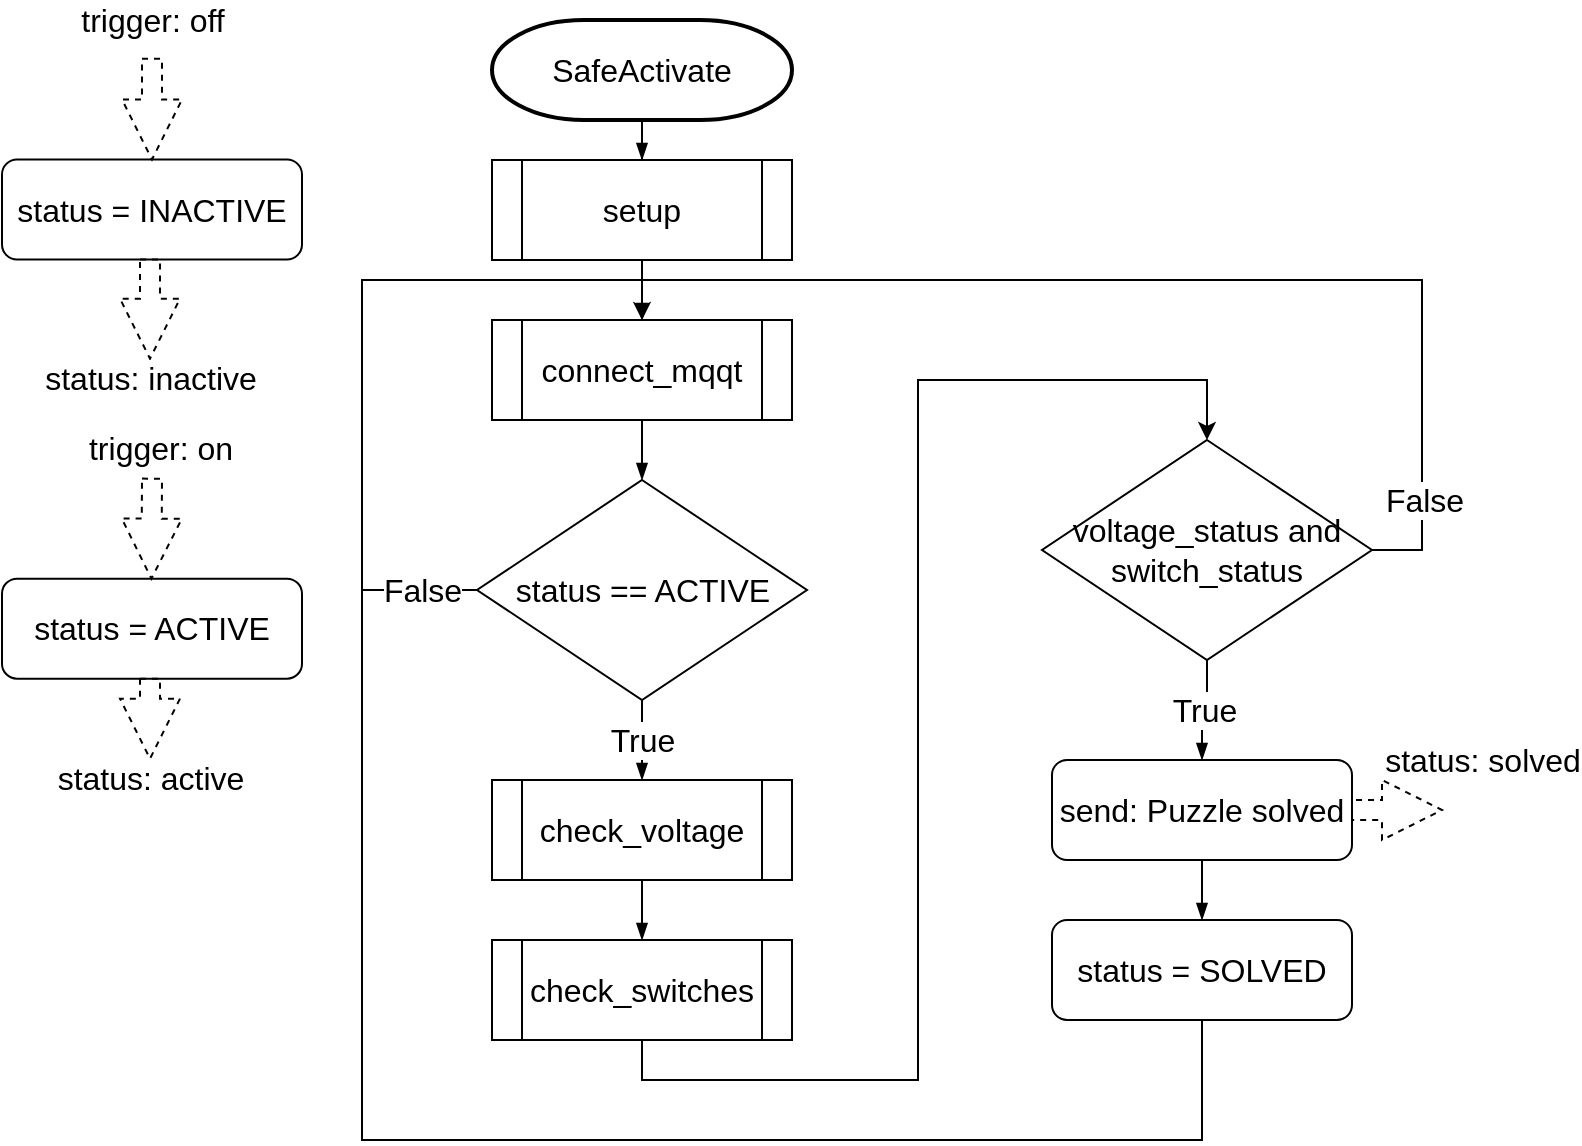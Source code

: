 <mxfile version="12.7.0" type="device"><diagram id="6tefd_5kJcc_NRHggG60" name="Page-1"><mxGraphModel dx="1056" dy="607" grid="1" gridSize="10" guides="1" tooltips="1" connect="1" arrows="1" fold="1" page="1" pageScale="1" pageWidth="827" pageHeight="1169" math="0" shadow="0"><root><mxCell id="0"/><mxCell id="1" parent="0"/><mxCell id="QGJA-A6b7Mg2ODjoHQ2G-20" style="edgeStyle=orthogonalEdgeStyle;rounded=0;orthogonalLoop=1;jettySize=auto;html=1;entryX=0.5;entryY=0;entryDx=0;entryDy=0;endArrow=blockThin;endFill=1;strokeWidth=1;fontSize=16;" parent="1" source="QGJA-A6b7Mg2ODjoHQ2G-1" target="QGJA-A6b7Mg2ODjoHQ2G-3" edge="1"><mxGeometry relative="1" as="geometry"/></mxCell><mxCell id="QGJA-A6b7Mg2ODjoHQ2G-1" value="SafeActivate" style="strokeWidth=2;html=1;shape=mxgraph.flowchart.terminator;whiteSpace=wrap;fontSize=16;" parent="1" vertex="1"><mxGeometry x="275" y="130" width="150" height="50" as="geometry"/></mxCell><mxCell id="QGJA-A6b7Mg2ODjoHQ2G-19" style="edgeStyle=orthogonalEdgeStyle;rounded=0;orthogonalLoop=1;jettySize=auto;html=1;entryX=0.5;entryY=0;entryDx=0;entryDy=0;endArrow=blockThin;endFill=1;strokeWidth=1;fontSize=16;" parent="1" source="QGJA-A6b7Mg2ODjoHQ2G-3" target="QGJA-A6b7Mg2ODjoHQ2G-4" edge="1"><mxGeometry relative="1" as="geometry"/></mxCell><mxCell id="QGJA-A6b7Mg2ODjoHQ2G-3" value="setup" style="shape=process;whiteSpace=wrap;html=1;backgroundOutline=1;fontSize=16;" parent="1" vertex="1"><mxGeometry x="275" y="200" width="150" height="50" as="geometry"/></mxCell><mxCell id="QGJA-A6b7Mg2ODjoHQ2G-24" style="edgeStyle=orthogonalEdgeStyle;rounded=0;orthogonalLoop=1;jettySize=auto;html=1;entryX=0.5;entryY=0;entryDx=0;entryDy=0;endArrow=blockThin;endFill=1;strokeWidth=1;fontSize=16;" parent="1" source="QGJA-A6b7Mg2ODjoHQ2G-4" target="QGJA-A6b7Mg2ODjoHQ2G-5" edge="1"><mxGeometry relative="1" as="geometry"/></mxCell><mxCell id="QGJA-A6b7Mg2ODjoHQ2G-4" value="connect_mqqt" style="shape=process;whiteSpace=wrap;html=1;backgroundOutline=1;fontSize=16;" parent="1" vertex="1"><mxGeometry x="275" y="280" width="150" height="50" as="geometry"/></mxCell><mxCell id="QGJA-A6b7Mg2ODjoHQ2G-6" style="edgeStyle=orthogonalEdgeStyle;rounded=0;orthogonalLoop=1;jettySize=auto;html=1;entryX=0.5;entryY=0;entryDx=0;entryDy=0;fontSize=16;" parent="1" source="QGJA-A6b7Mg2ODjoHQ2G-5" target="QGJA-A6b7Mg2ODjoHQ2G-4" edge="1"><mxGeometry relative="1" as="geometry"><mxPoint x="480" y="280" as="targetPoint"/><Array as="points"><mxPoint x="210" y="415"/><mxPoint x="210" y="260"/><mxPoint x="350" y="260"/></Array></mxGeometry></mxCell><mxCell id="QGJA-A6b7Mg2ODjoHQ2G-7" value="False" style="text;html=1;align=center;verticalAlign=middle;resizable=0;points=[];labelBackgroundColor=#ffffff;fontSize=16;" parent="QGJA-A6b7Mg2ODjoHQ2G-6" vertex="1" connectable="0"><mxGeometry x="-0.278" relative="1" as="geometry"><mxPoint x="30" y="76.62" as="offset"/></mxGeometry></mxCell><mxCell id="QGJA-A6b7Mg2ODjoHQ2G-8" value="True" style="edgeStyle=orthogonalEdgeStyle;rounded=0;orthogonalLoop=1;jettySize=auto;html=1;strokeWidth=1;endFill=1;endArrow=blockThin;fontSize=16;entryX=0.5;entryY=0;entryDx=0;entryDy=0;" parent="1" source="QGJA-A6b7Mg2ODjoHQ2G-5" target="QGJA-A6b7Mg2ODjoHQ2G-9" edge="1"><mxGeometry relative="1" as="geometry"><mxPoint x="350" y="550" as="targetPoint"/><Array as="points"><mxPoint x="350" y="490"/><mxPoint x="350" y="490"/></Array><mxPoint as="offset"/></mxGeometry></mxCell><mxCell id="QGJA-A6b7Mg2ODjoHQ2G-5" value="status == ACTIVE" style="rhombus;whiteSpace=wrap;html=1;fontSize=16;" parent="1" vertex="1"><mxGeometry x="267.5" y="360" width="165" height="110" as="geometry"/></mxCell><mxCell id="QGJA-A6b7Mg2ODjoHQ2G-10" style="edgeStyle=orthogonalEdgeStyle;rounded=0;orthogonalLoop=1;jettySize=auto;html=1;strokeWidth=1;endFill=1;endArrow=blockThin;fontSize=16;entryX=0.5;entryY=0;entryDx=0;entryDy=0;" parent="1" source="QGJA-A6b7Mg2ODjoHQ2G-9" target="QGJA-A6b7Mg2ODjoHQ2G-11" edge="1"><mxGeometry relative="1" as="geometry"><mxPoint x="350" y="650" as="targetPoint"/></mxGeometry></mxCell><mxCell id="QGJA-A6b7Mg2ODjoHQ2G-9" value="check_voltage" style="shape=process;whiteSpace=wrap;html=1;backgroundOutline=1;fontSize=16;" parent="1" vertex="1"><mxGeometry x="275" y="510" width="150" height="50" as="geometry"/></mxCell><mxCell id="oAZJEmQMRNLGd-dJliOc-1" style="edgeStyle=orthogonalEdgeStyle;rounded=0;orthogonalLoop=1;jettySize=auto;html=1;entryX=0.5;entryY=0;entryDx=0;entryDy=0;fontSize=16;" edge="1" parent="1" source="QGJA-A6b7Mg2ODjoHQ2G-11" target="QGJA-A6b7Mg2ODjoHQ2G-12"><mxGeometry relative="1" as="geometry"><Array as="points"><mxPoint x="350" y="660"/><mxPoint x="488" y="660"/><mxPoint x="488" y="310"/><mxPoint x="632" y="310"/></Array></mxGeometry></mxCell><mxCell id="QGJA-A6b7Mg2ODjoHQ2G-11" value="check_switches" style="shape=process;whiteSpace=wrap;html=1;backgroundOutline=1;fontSize=16;" parent="1" vertex="1"><mxGeometry x="275" y="590" width="150" height="50" as="geometry"/></mxCell><mxCell id="QGJA-A6b7Mg2ODjoHQ2G-15" value="True" style="edgeStyle=orthogonalEdgeStyle;rounded=0;orthogonalLoop=1;jettySize=auto;html=1;entryX=0.5;entryY=0;entryDx=0;entryDy=0;strokeWidth=1;endFill=1;endArrow=blockThin;fontSize=16;exitX=0.5;exitY=1;exitDx=0;exitDy=0;" parent="1" source="QGJA-A6b7Mg2ODjoHQ2G-12" target="QGJA-A6b7Mg2ODjoHQ2G-13" edge="1"><mxGeometry relative="1" as="geometry"><Array as="points"/><mxPoint as="offset"/></mxGeometry></mxCell><mxCell id="oAZJEmQMRNLGd-dJliOc-2" style="edgeStyle=orthogonalEdgeStyle;rounded=0;orthogonalLoop=1;jettySize=auto;html=1;exitX=1;exitY=0.5;exitDx=0;exitDy=0;endArrow=none;endFill=0;fontSize=16;" edge="1" parent="1" source="QGJA-A6b7Mg2ODjoHQ2G-12"><mxGeometry relative="1" as="geometry"><mxPoint x="350" y="260" as="targetPoint"/><Array as="points"><mxPoint x="740" y="395"/><mxPoint x="740" y="260"/></Array></mxGeometry></mxCell><mxCell id="oAZJEmQMRNLGd-dJliOc-5" value="False" style="text;html=1;align=center;verticalAlign=middle;resizable=0;points=[];labelBackgroundColor=#ffffff;fontSize=16;" vertex="1" connectable="0" parent="oAZJEmQMRNLGd-dJliOc-2"><mxGeometry x="0.889" y="-3" relative="1" as="geometry"><mxPoint x="359.82" y="113" as="offset"/></mxGeometry></mxCell><mxCell id="QGJA-A6b7Mg2ODjoHQ2G-12" value="voltage_status and&lt;br style=&quot;font-size: 16px;&quot;&gt;switch_status" style="rhombus;whiteSpace=wrap;html=1;fontSize=16;" parent="1" vertex="1"><mxGeometry x="550" y="340" width="165" height="110" as="geometry"/></mxCell><mxCell id="QGJA-A6b7Mg2ODjoHQ2G-22" style="edgeStyle=orthogonalEdgeStyle;rounded=0;orthogonalLoop=1;jettySize=auto;html=1;entryX=0.5;entryY=0;entryDx=0;entryDy=0;endArrow=blockThin;endFill=1;strokeWidth=1;fontSize=16;" parent="1" source="QGJA-A6b7Mg2ODjoHQ2G-13" target="QGJA-A6b7Mg2ODjoHQ2G-21" edge="1"><mxGeometry relative="1" as="geometry"/></mxCell><mxCell id="QGJA-A6b7Mg2ODjoHQ2G-13" value="send: Puzzle solved" style="rounded=1;whiteSpace=wrap;html=1;fontSize=16;" parent="1" vertex="1"><mxGeometry x="555" y="500" width="150" height="50" as="geometry"/></mxCell><mxCell id="oAZJEmQMRNLGd-dJliOc-7" style="edgeStyle=orthogonalEdgeStyle;rounded=0;orthogonalLoop=1;jettySize=auto;html=1;endArrow=none;endFill=0;fontSize=16;" edge="1" parent="1" source="QGJA-A6b7Mg2ODjoHQ2G-21"><mxGeometry relative="1" as="geometry"><mxPoint x="210" y="400" as="targetPoint"/><Array as="points"><mxPoint x="630" y="690"/><mxPoint x="210" y="690"/></Array></mxGeometry></mxCell><mxCell id="QGJA-A6b7Mg2ODjoHQ2G-21" value="status = SOLVED" style="rounded=1;whiteSpace=wrap;html=1;fontSize=16;" parent="1" vertex="1"><mxGeometry x="555" y="580" width="150" height="50" as="geometry"/></mxCell><mxCell id="QGJA-A6b7Mg2ODjoHQ2G-27" value="status = ACTIVE" style="rounded=1;whiteSpace=wrap;html=1;fontSize=16;" parent="1" vertex="1"><mxGeometry x="30" y="409.33" width="150" height="50" as="geometry"/></mxCell><mxCell id="QGJA-A6b7Mg2ODjoHQ2G-28" value="status = INACTIVE" style="rounded=1;whiteSpace=wrap;html=1;fontSize=16;" parent="1" vertex="1"><mxGeometry x="30" y="199.76" width="150" height="50" as="geometry"/></mxCell><mxCell id="QGJA-A6b7Mg2ODjoHQ2G-29" value="" style="shape=arrow;endArrow=classic;html=1;strokeWidth=1;fontSize=16;entryX=0.5;entryY=0;entryDx=0;entryDy=0;dashed=1;" parent="1" target="QGJA-A6b7Mg2ODjoHQ2G-28" edge="1"><mxGeometry width="50" height="50" relative="1" as="geometry"><mxPoint x="105" y="149.33" as="sourcePoint"/><mxPoint x="130" y="39.76" as="targetPoint"/></mxGeometry></mxCell><mxCell id="QGJA-A6b7Mg2ODjoHQ2G-34" value="trigger: off" style="text;html=1;align=center;verticalAlign=middle;resizable=0;points=[];labelBackgroundColor=#ffffff;fontSize=16;" parent="QGJA-A6b7Mg2ODjoHQ2G-29" vertex="1" connectable="0"><mxGeometry x="-0.561" y="-4" relative="1" as="geometry"><mxPoint x="4" y="-31" as="offset"/></mxGeometry></mxCell><mxCell id="QGJA-A6b7Mg2ODjoHQ2G-33" value="" style="shape=arrow;endArrow=classic;html=1;strokeWidth=1;fontSize=16;entryX=0.5;entryY=0;entryDx=0;entryDy=0;dashed=1;" parent="1" edge="1"><mxGeometry width="50" height="50" relative="1" as="geometry"><mxPoint x="105" y="359.33" as="sourcePoint"/><mxPoint x="104.71" y="409.33" as="targetPoint"/></mxGeometry></mxCell><mxCell id="QGJA-A6b7Mg2ODjoHQ2G-35" value="trigger: on" style="text;html=1;align=center;verticalAlign=middle;resizable=0;points=[];labelBackgroundColor=#ffffff;fontSize=16;" parent="1" vertex="1" connectable="0"><mxGeometry x="105.0" y="379.328" as="geometry"><mxPoint x="4" y="-35.43" as="offset"/></mxGeometry></mxCell><mxCell id="QGJA-A6b7Mg2ODjoHQ2G-36" value="status: solved" style="shape=arrow;endArrow=classic;html=1;strokeWidth=1;fontSize=16;dashed=1;exitX=1;exitY=0.5;exitDx=0;exitDy=0;" parent="1" source="QGJA-A6b7Mg2ODjoHQ2G-13" edge="1"><mxGeometry x="1" y="32" width="50" height="50" relative="1" as="geometry"><mxPoint x="710" y="525" as="sourcePoint"/><mxPoint x="750" y="525" as="targetPoint"/><mxPoint x="20" y="7" as="offset"/></mxGeometry></mxCell><mxCell id="QGJA-A6b7Mg2ODjoHQ2G-39" value="status: active" style="shape=arrow;endArrow=classic;html=1;strokeWidth=1;fontSize=16;dashed=1;" parent="1" edge="1"><mxGeometry x="1" y="10" width="50" height="50" relative="1" as="geometry"><mxPoint x="104.0" y="459.33" as="sourcePoint"/><mxPoint x="104" y="499.33" as="targetPoint"/><mxPoint x="-10" y="10" as="offset"/></mxGeometry></mxCell><mxCell id="QGJA-A6b7Mg2ODjoHQ2G-41" value="status: inactive" style="shape=arrow;endArrow=classic;html=1;strokeWidth=1;fontSize=16;dashed=1;" parent="1" edge="1"><mxGeometry x="1" y="10" width="50" height="50" relative="1" as="geometry"><mxPoint x="104" y="249.76" as="sourcePoint"/><mxPoint x="104" y="299.33" as="targetPoint"/><mxPoint x="-10" y="10" as="offset"/></mxGeometry></mxCell></root></mxGraphModel></diagram></mxfile>